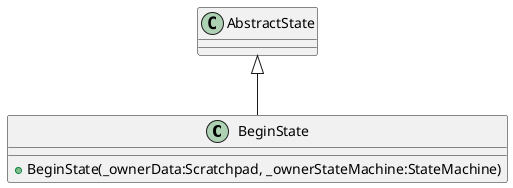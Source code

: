 @startuml
class BeginState {
    + BeginState(_ownerData:Scratchpad, _ownerStateMachine:StateMachine)
}
AbstractState <|-- BeginState
@enduml
